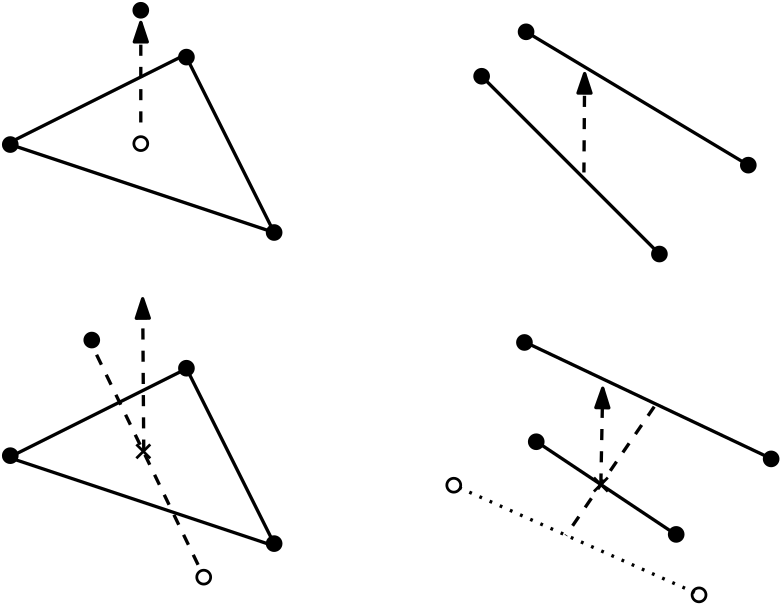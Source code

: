 <?xml version="1.0"?>
<!DOCTYPE ipe SYSTEM "ipe.dtd">
<ipe version="70107" creator="Ipe 7.1.10">
<info created="D:20170409093107" modified="D:20170409094720"/>
<ipestyle name="basic">
<symbol name="arrow/arc(spx)">
<path stroke="sym-stroke" fill="sym-stroke" pen="sym-pen">
0 0 m
-1 0.333 l
-1 -0.333 l
h
</path>
</symbol>
<symbol name="arrow/farc(spx)">
<path stroke="sym-stroke" fill="white" pen="sym-pen">
0 0 m
-1 0.333 l
-1 -0.333 l
h
</path>
</symbol>
<symbol name="arrow/ptarc(spx)">
<path stroke="sym-stroke" fill="sym-stroke" pen="sym-pen">
0 0 m
-1 0.333 l
-0.8 0 l
-1 -0.333 l
h
</path>
</symbol>
<symbol name="arrow/fptarc(spx)">
<path stroke="sym-stroke" fill="white" pen="sym-pen">
0 0 m
-1 0.333 l
-0.8 0 l
-1 -0.333 l
h
</path>
</symbol>
<symbol name="mark/circle(sx)" transformations="translations">
<path fill="sym-stroke">
0.6 0 0 0.6 0 0 e
0.4 0 0 0.4 0 0 e
</path>
</symbol>
<symbol name="mark/disk(sx)" transformations="translations">
<path fill="sym-stroke">
0.6 0 0 0.6 0 0 e
</path>
</symbol>
<symbol name="mark/fdisk(sfx)" transformations="translations">
<group>
<path fill="sym-fill">
0.5 0 0 0.5 0 0 e
</path>
<path fill="sym-stroke" fillrule="eofill">
0.6 0 0 0.6 0 0 e
0.4 0 0 0.4 0 0 e
</path>
</group>
</symbol>
<symbol name="mark/box(sx)" transformations="translations">
<path fill="sym-stroke" fillrule="eofill">
-0.6 -0.6 m
0.6 -0.6 l
0.6 0.6 l
-0.6 0.6 l
h
-0.4 -0.4 m
0.4 -0.4 l
0.4 0.4 l
-0.4 0.4 l
h
</path>
</symbol>
<symbol name="mark/square(sx)" transformations="translations">
<path fill="sym-stroke">
-0.6 -0.6 m
0.6 -0.6 l
0.6 0.6 l
-0.6 0.6 l
h
</path>
</symbol>
<symbol name="mark/fsquare(sfx)" transformations="translations">
<group>
<path fill="sym-fill">
-0.5 -0.5 m
0.5 -0.5 l
0.5 0.5 l
-0.5 0.5 l
h
</path>
<path fill="sym-stroke" fillrule="eofill">
-0.6 -0.6 m
0.6 -0.6 l
0.6 0.6 l
-0.6 0.6 l
h
-0.4 -0.4 m
0.4 -0.4 l
0.4 0.4 l
-0.4 0.4 l
h
</path>
</group>
</symbol>
<symbol name="mark/cross(sx)" transformations="translations">
<group>
<path fill="sym-stroke">
-0.43 -0.57 m
0.57 0.43 l
0.43 0.57 l
-0.57 -0.43 l
h
</path>
<path fill="sym-stroke">
-0.43 0.57 m
0.57 -0.43 l
0.43 -0.57 l
-0.57 0.43 l
h
</path>
</group>
</symbol>
<symbol name="arrow/fnormal(spx)">
<path stroke="sym-stroke" fill="white" pen="sym-pen">
0 0 m
-1 0.333 l
-1 -0.333 l
h
</path>
</symbol>
<symbol name="arrow/pointed(spx)">
<path stroke="sym-stroke" fill="sym-stroke" pen="sym-pen">
0 0 m
-1 0.333 l
-0.8 0 l
-1 -0.333 l
h
</path>
</symbol>
<symbol name="arrow/fpointed(spx)">
<path stroke="sym-stroke" fill="white" pen="sym-pen">
0 0 m
-1 0.333 l
-0.8 0 l
-1 -0.333 l
h
</path>
</symbol>
<symbol name="arrow/linear(spx)">
<path stroke="sym-stroke" pen="sym-pen">
-1 0.333 m
0 0 l
-1 -0.333 l
</path>
</symbol>
<symbol name="arrow/fdouble(spx)">
<path stroke="sym-stroke" fill="white" pen="sym-pen">
0 0 m
-1 0.333 l
-1 -0.333 l
h
-1 0 m
-2 0.333 l
-2 -0.333 l
h
</path>
</symbol>
<symbol name="arrow/double(spx)">
<path stroke="sym-stroke" fill="sym-stroke" pen="sym-pen">
0 0 m
-1 0.333 l
-1 -0.333 l
h
-1 0 m
-2 0.333 l
-2 -0.333 l
h
</path>
</symbol>
<pen name="heavier" value="0.8"/>
<pen name="fat" value="1.2"/>
<pen name="ultrafat" value="2"/>
<symbolsize name="large" value="5"/>
<symbolsize name="small" value="2"/>
<symbolsize name="tiny" value="1.1"/>
<arrowsize name="large" value="10"/>
<arrowsize name="small" value="5"/>
<arrowsize name="tiny" value="3"/>
<color name="red" value="1 0 0"/>
<color name="green" value="0 1 0"/>
<color name="blue" value="0 0 1"/>
<color name="yellow" value="1 1 0"/>
<color name="orange" value="1 0.647 0"/>
<color name="gold" value="1 0.843 0"/>
<color name="purple" value="0.627 0.125 0.941"/>
<color name="gray" value="0.745"/>
<color name="brown" value="0.647 0.165 0.165"/>
<color name="navy" value="0 0 0.502"/>
<color name="pink" value="1 0.753 0.796"/>
<color name="seagreen" value="0.18 0.545 0.341"/>
<color name="turquoise" value="0.251 0.878 0.816"/>
<color name="violet" value="0.933 0.51 0.933"/>
<color name="darkblue" value="0 0 0.545"/>
<color name="darkcyan" value="0 0.545 0.545"/>
<color name="darkgray" value="0.663"/>
<color name="darkgreen" value="0 0.392 0"/>
<color name="darkmagenta" value="0.545 0 0.545"/>
<color name="darkorange" value="1 0.549 0"/>
<color name="darkred" value="0.545 0 0"/>
<color name="lightblue" value="0.678 0.847 0.902"/>
<color name="lightcyan" value="0.878 1 1"/>
<color name="lightgray" value="0.827"/>
<color name="lightgreen" value="0.565 0.933 0.565"/>
<color name="lightyellow" value="1 1 0.878"/>
<dashstyle name="dashed" value="[4] 0"/>
<dashstyle name="dotted" value="[1 3] 0"/>
<dashstyle name="dash dotted" value="[4 2 1 2] 0"/>
<dashstyle name="dash dot dotted" value="[4 2 1 2 1 2] 0"/>
<textsize name="large" value="\large"/>
<textsize name="Large" value="\Large"/>
<textsize name="LARGE" value="\LARGE"/>
<textsize name="huge" value="\huge"/>
<textsize name="Huge" value="\Huge"/>
<textsize name="small" value="\small"/>
<textsize name="footnote" value="\footnotesize"/>
<textsize name="tiny" value="\tiny"/>
<textstyle name="center" begin="\begin{center}" end="\end{center}"/>
<textstyle name="itemize" begin="\begin{itemize}" end="\end{itemize}"/>
<textstyle name="item" begin="\begin{itemize}\item{}" end="\end{itemize}"/>
<gridsize name="4 pts" value="4"/>
<gridsize name="8 pts (~3 mm)" value="8"/>
<gridsize name="16 pts (~6 mm)" value="16"/>
<gridsize name="32 pts (~12 mm)" value="32"/>
<gridsize name="10 pts (~3.5 mm)" value="10"/>
<gridsize name="20 pts (~7 mm)" value="20"/>
<gridsize name="14 pts (~5 mm)" value="14"/>
<gridsize name="28 pts (~10 mm)" value="28"/>
<gridsize name="56 pts (~20 mm)" value="56"/>
<anglesize name="90 deg" value="90"/>
<anglesize name="60 deg" value="60"/>
<anglesize name="45 deg" value="45"/>
<anglesize name="30 deg" value="30"/>
<anglesize name="22.5 deg" value="22.5"/>
<opacity name="10%" value="0.1"/>
<opacity name="30%" value="0.3"/>
<opacity name="50%" value="0.5"/>
<opacity name="75%" value="0.75"/>
<tiling name="falling" angle="-60" step="4" width="1"/>
<tiling name="rising" angle="30" step="4" width="1"/>
</ipestyle>
<page>
<layer name="alpha"/>
<layer name="beta"/>
<view layers="alpha beta" active="alpha"/>
<path layer="alpha" stroke="black" pen="fat">
128 704 m
64 672 l
160 640 l
160 640 l
h
</path>
<use name="mark/disk(sx)" pos="112 720" size="large" stroke="black"/>
<path matrix="0.0438896 0 0 0.821234 107.084 124.333" stroke="black" dash="dashed" pen="fat" rarrow="normal/normal">
112 720 m
112 672 l
</path>
<use name="mark/circle(sx)" pos="112 672" size="large" stroke="black"/>
<path matrix="1 0 0 1 26.7032 -7.75254" stroke="black" pen="fat">
208 704 m
272 640 l
272 640 l
</path>
<use matrix="1 0 0 1 26.7032 -7.75254" name="mark/disk(sx)" pos="208 704" size="large" stroke="black"/>
<use matrix="1 0 0 1 26.7032 -7.75254" name="mark/disk(sx)" pos="272 640" size="large" stroke="black"/>
<path matrix="1 0 0 1 26.7032 -7.75254" stroke="black" pen="fat">
224 720 m
304 672 l
304 672 l
</path>
<use matrix="1 0 0 1 26.7032 -7.75254" name="mark/disk(sx)" pos="224 720" size="large" stroke="black"/>
<use matrix="1 0 0 1 26.7032 -7.75254" name="mark/disk(sx)" pos="304 672" size="large" stroke="black"/>
<use name="mark/disk(sx)" pos="65.0143 671.662" size="large" stroke="black"/>
<use name="mark/disk(sx)" pos="128.429 703.142" size="large" stroke="black"/>
<use name="mark/disk(sx)" pos="160 640" size="large" stroke="black"/>
<path layer="beta" matrix="1 0 0 1 0.483209 -113.001" stroke="black" pen="fat">
128 704 m
64 672 l
160 640 l
160 640 l
h
</path>
<use matrix="1 0 0 1 -17.6488 -118.723" name="mark/disk(sx)" pos="112 720" size="large" stroke="black"/>
<path matrix="-39.7778 -22.1207 -0.771981 1.59766 5107.02 1923.21" stroke="black" dash="dashed" pen="fat">
112 720 m
112 672 l
</path>
<use matrix="1 0 0 1 0.904794 -110.794" name="mark/cross(sx)" pos="112 672" size="large" stroke="black"/>
<use matrix="1 0 0 1 0 -112" name="mark/disk(sx)" pos="65.0143 671.662" size="large" stroke="black"/>
<use matrix="1 0 0 1 0 -112" name="mark/disk(sx)" pos="128.429 703.142" size="large" stroke="black"/>
<use matrix="1 0 0 1 0 -112" name="mark/disk(sx)" pos="160 640" size="large" stroke="black"/>
<path layer="alpha" matrix="46.9344 0.43952 0.00537844 0.741453 -4988.74 114.131" stroke="black" dash="dashed" pen="fat" rarrow="normal/normal">
112 720 m
112 672 l
</path>
<use layer="beta" matrix="1 0 0 1 1.96039 -1.56831" name="mark/circle(sx)" pos="132.693 517.489" size="large" stroke="black"/>
<path matrix="1 0 0 1 35.7481 -1.07698" stroke="black" pen="fat">
216.042 600.91 m
302.844 559.829 l
</path>
<path matrix="1 0 0 1 35.7481 -1.07698" stroke="black" pen="fat">
218.692 565.792 m
268.388 532.662 l
</path>
<path matrix="1 0 0 1 35.7481 -1.07698" stroke="black" dash="dotted" pen="fat">
190.862 549.227 m
275.677 511.458 l
275.677 511.458 l
</path>
<path matrix="1 0 0 1 35.7481 -1.07698" stroke="black" dash="dashed" pen="fat">
261.099 578.382 m
229.294 531.999 l
</path>
<path matrix="1 0 0 1 35.7481 -1.07698" stroke="black" dash="dashed" pen="fat" arrow="normal/normal">
241.87 550.34 m
242.546 585.008 l
</path>
<path matrix="0.195841 0 0 0.970889 90.6081 17.9366" stroke="black" dash="dashed" pen="fat" arrow="normal/normal">
114.662 559.829 m
112.674 616.15 l
</path>
<use matrix="1 0 0 1 35.7481 -1.07698" name="mark/cross(sx)" pos="241.87 550.34" size="large" stroke="black"/>
<use matrix="1 0 0 1 35.7481 -1.07698" name="mark/circle(sx)" pos="188.922 550.098" size="large" stroke="black"/>
<use matrix="1 0 0 1 37.3721 -1.77298" name="mark/circle(sx)" pos="275.598 511.32" size="large" stroke="black"/>
<use matrix="1 0 0 1 35.7481 -1.07698" name="mark/disk(sx)" pos="214.367 601.491" size="large" stroke="black"/>
<use matrix="1 0 0 1 35.7481 -1.07698" name="mark/disk(sx)" pos="303.177 559.574" size="large" stroke="black"/>
<use matrix="1 0 0 1 35.7481 -1.07698" name="mark/disk(sx)" pos="268.995 532.393" size="large" stroke="black"/>
<use matrix="1 0 0 1 35.7481 -1.07698" name="mark/disk(sx)" pos="218.614 565.751" size="large" stroke="black"/>
</page>
</ipe>
